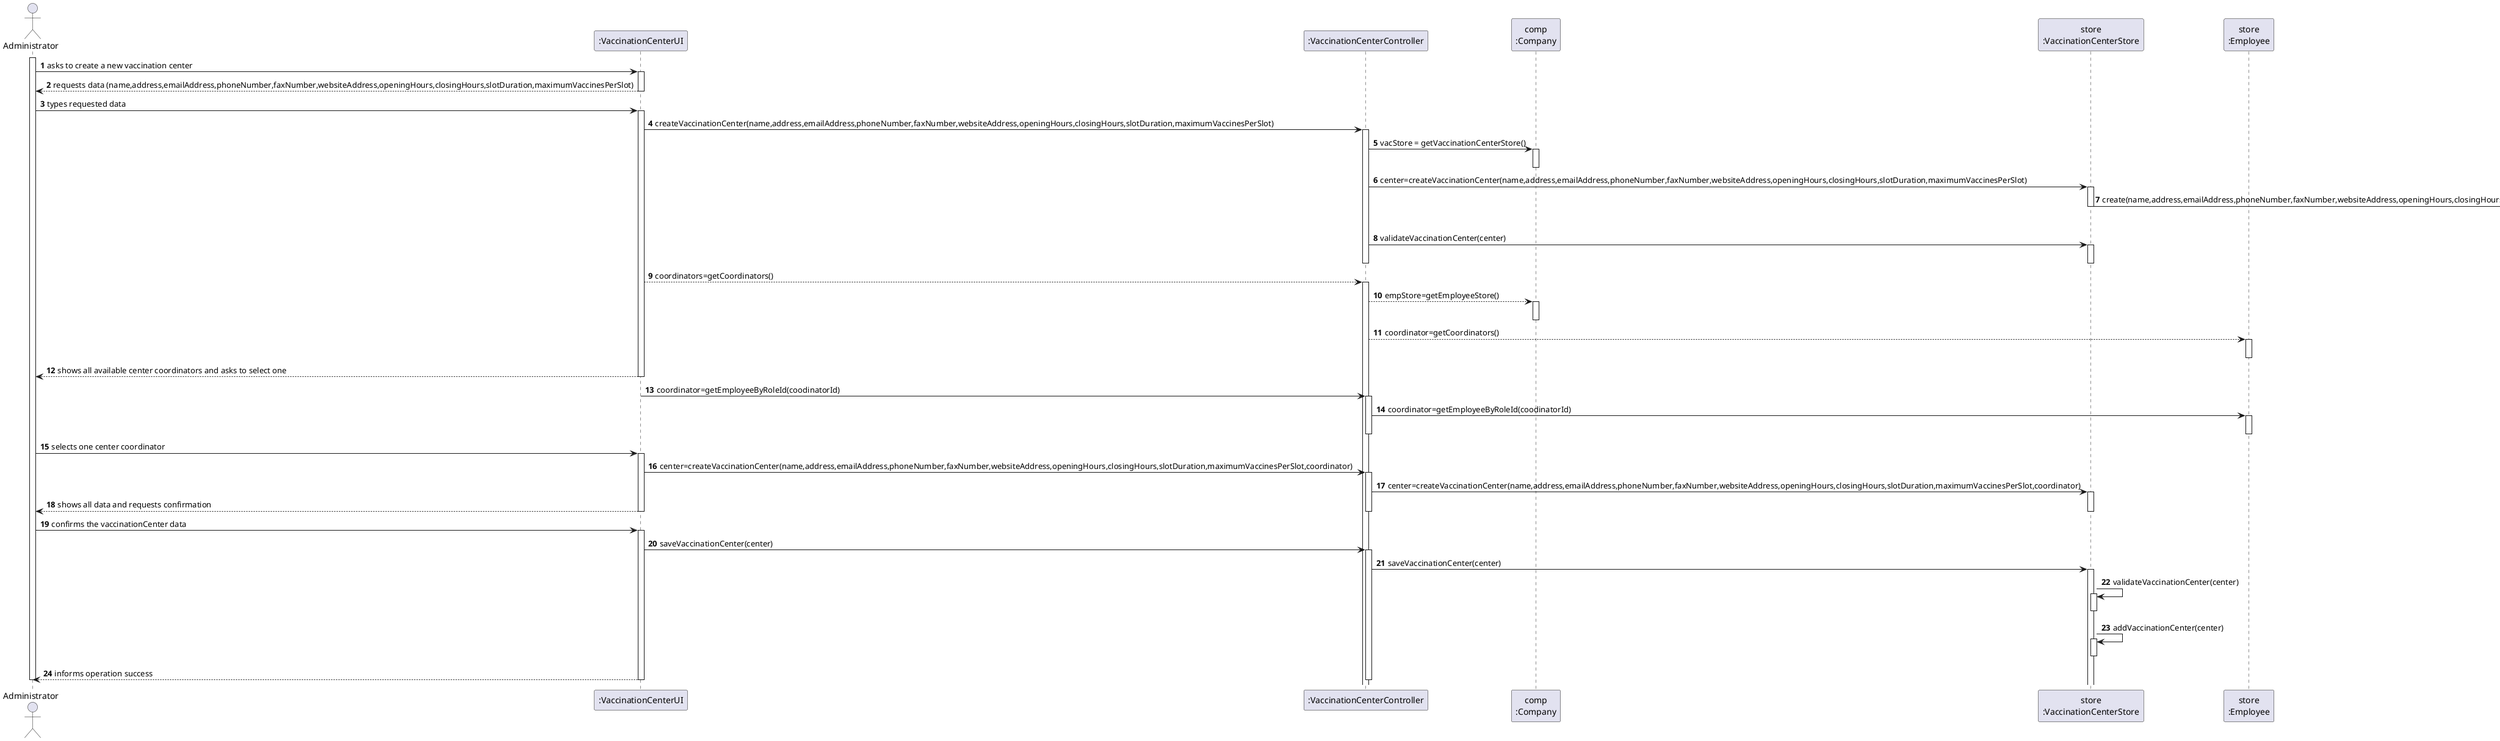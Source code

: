 @startuml US09_SD
autonumber
actor "Administrator" as ADM

participant ":VaccinationCenterUI" as UI
participant ":VaccinationCenterController" as CTRL
participant "comp\n:Company" as COMP
participant "store\n:VaccinationCenterStore" as VACSTORE
participant "store\n:Employee" as EMP
participant "center\n:VaccinationCenter" as CENTER

activate ADM
ADM -> UI : asks to create a new vaccination center
activate UI

UI --> ADM : requests data (name,address,emailAddress,phoneNumber,faxNumber,websiteAddress,openingHours,closingHours,slotDuration,maximumVaccinesPerSlot)
deactivate UI

ADM -> UI : types requested data
activate UI

UI -> CTRL : createVaccinationCenter(name,address,emailAddress,phoneNumber,faxNumber,websiteAddress,openingHours,closingHours,slotDuration,maximumVaccinesPerSlot)
activate CTRL

CTRL -> COMP : vacStore = getVaccinationCenterStore()
activate COMP
deactivate COMP

CTRL -> VACSTORE : center=createVaccinationCenter(name,address,emailAddress,phoneNumber,faxNumber,websiteAddress,openingHours,closingHours,slotDuration,maximumVaccinesPerSlot)
activate VACSTORE

VACSTORE -> CENTER** : create(name,address,emailAddress,phoneNumber,faxNumber,websiteAddress,openingHours,closingHours,slotDuration,maximumVaccinesPerSlot,coordinator)
deactivate VACSTORE

CTRL -> VACSTORE : validateVaccinationCenter(center)
activate VACSTORE
deactivate VACSTORE

deactivate CTRL

UI --> CTRL : coordinators=getCoordinators()
activate CTRL

CTRL --> COMP : empStore=getEmployeeStore()
activate COMP
deactivate COMP

CTRL --> EMP : coordinator=getCoordinators()
activate EMP
deactivate EMP

UI --> ADM : shows all available center coordinators and asks to select one
deactivate UI

UI -> CTRL : coordinator=getEmployeeByRoleId(coodinatorId)
activate CTRL

CTRL -> EMP : coordinator=getEmployeeByRoleId(coodinatorId)
activate EMP
deactivate CTRL
deactivate EMP

ADM -> UI : selects one center coordinator
activate UI

UI -> CTRL : center=createVaccinationCenter(name,address,emailAddress,phoneNumber,faxNumber,websiteAddress,openingHours,closingHours,slotDuration,maximumVaccinesPerSlot,coordinator)
activate CTRL

CTRL-> VACSTORE : center=createVaccinationCenter(name,address,emailAddress,phoneNumber,faxNumber,websiteAddress,openingHours,closingHours,slotDuration,maximumVaccinesPerSlot,coordinator)
activate VACSTORE





UI --> ADM: shows all data and requests confirmation
deactivate VACSTORE
deactivate CTRL
deactivate UI

ADM -> UI : confirms the vaccinationCenter data
activate UI
UI -> CTRL : saveVaccinationCenter(center)
activate CTRL

CTRL -> VACSTORE : saveVaccinationCenter(center)
activate VACSTORE

VACSTORE -> VACSTORE : validateVaccinationCenter(center)
activate VACSTORE
deactivate VACSTORE

VACSTORE -> VACSTORE : addVaccinationCenter(center)
activate VACSTORE
deactivate VACSTORE

UI --> ADM : informs operation success
deactivate COMP
deactivate CTRL
deactivate UI

deactivate ADM

@enduml